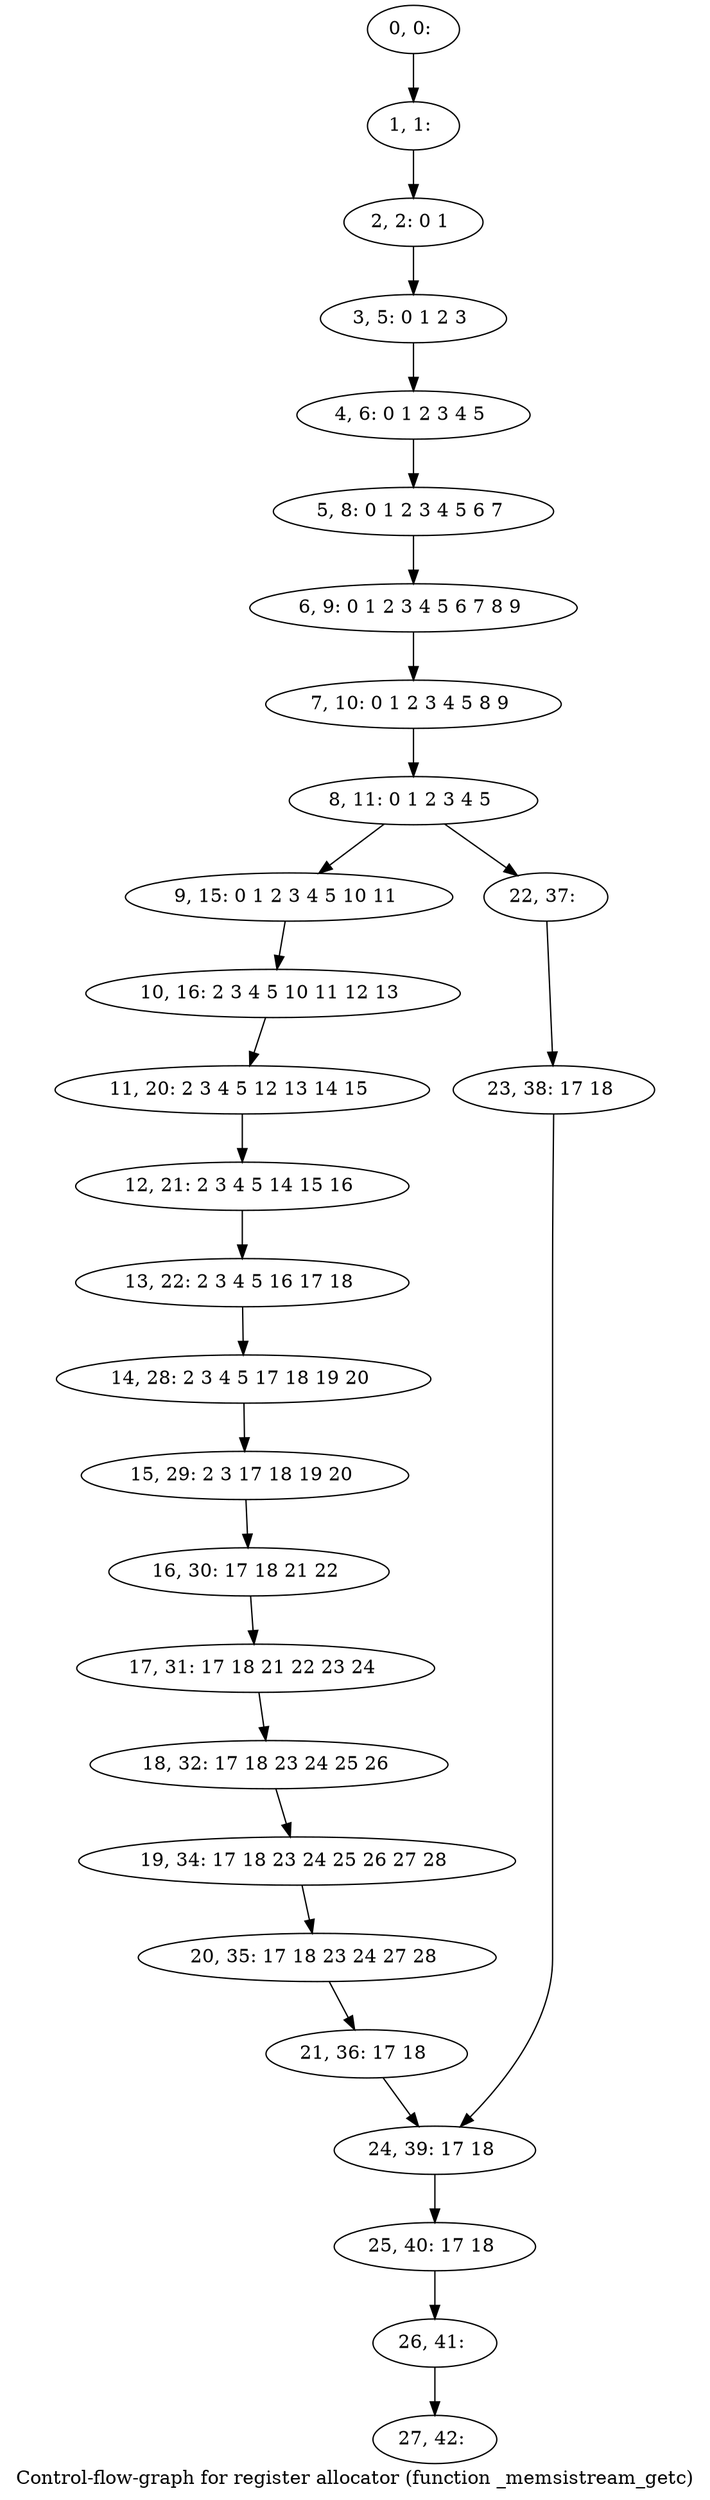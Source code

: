 digraph G {
graph [label="Control-flow-graph for register allocator (function _memsistream_getc)"]
0[label="0, 0: "];
1[label="1, 1: "];
2[label="2, 2: 0 1 "];
3[label="3, 5: 0 1 2 3 "];
4[label="4, 6: 0 1 2 3 4 5 "];
5[label="5, 8: 0 1 2 3 4 5 6 7 "];
6[label="6, 9: 0 1 2 3 4 5 6 7 8 9 "];
7[label="7, 10: 0 1 2 3 4 5 8 9 "];
8[label="8, 11: 0 1 2 3 4 5 "];
9[label="9, 15: 0 1 2 3 4 5 10 11 "];
10[label="10, 16: 2 3 4 5 10 11 12 13 "];
11[label="11, 20: 2 3 4 5 12 13 14 15 "];
12[label="12, 21: 2 3 4 5 14 15 16 "];
13[label="13, 22: 2 3 4 5 16 17 18 "];
14[label="14, 28: 2 3 4 5 17 18 19 20 "];
15[label="15, 29: 2 3 17 18 19 20 "];
16[label="16, 30: 17 18 21 22 "];
17[label="17, 31: 17 18 21 22 23 24 "];
18[label="18, 32: 17 18 23 24 25 26 "];
19[label="19, 34: 17 18 23 24 25 26 27 28 "];
20[label="20, 35: 17 18 23 24 27 28 "];
21[label="21, 36: 17 18 "];
22[label="22, 37: "];
23[label="23, 38: 17 18 "];
24[label="24, 39: 17 18 "];
25[label="25, 40: 17 18 "];
26[label="26, 41: "];
27[label="27, 42: "];
0->1 ;
1->2 ;
2->3 ;
3->4 ;
4->5 ;
5->6 ;
6->7 ;
7->8 ;
8->9 ;
8->22 ;
9->10 ;
10->11 ;
11->12 ;
12->13 ;
13->14 ;
14->15 ;
15->16 ;
16->17 ;
17->18 ;
18->19 ;
19->20 ;
20->21 ;
21->24 ;
22->23 ;
23->24 ;
24->25 ;
25->26 ;
26->27 ;
}
